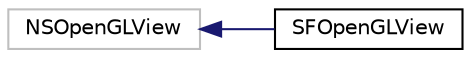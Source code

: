 digraph "Graphical Class Hierarchy"
{
 // LATEX_PDF_SIZE
  edge [fontname="Helvetica",fontsize="10",labelfontname="Helvetica",labelfontsize="10"];
  node [fontname="Helvetica",fontsize="10",shape=record];
  rankdir="LR";
  Node369 [label="NSOpenGLView",height=0.2,width=0.4,color="grey75", fillcolor="white", style="filled",tooltip=" "];
  Node369 -> Node0 [dir="back",color="midnightblue",fontsize="10",style="solid",fontname="Helvetica"];
  Node0 [label="SFOpenGLView",height=0.2,width=0.4,color="black", fillcolor="white", style="filled",URL="$d8/d19/interfaceSFOpenGLView.html",tooltip="Specialized NSOpenGLView."];
}
